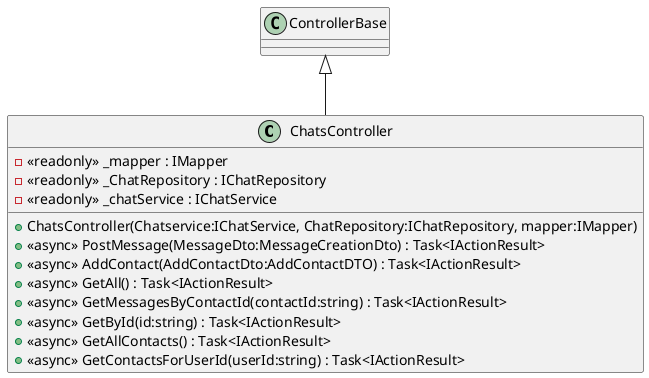 @startuml
class ChatsController {
    - <<readonly>> _mapper : IMapper
    - <<readonly>> _ChatRepository : IChatRepository
    - <<readonly>> _chatService : IChatService
    + ChatsController(Chatservice:IChatService, ChatRepository:IChatRepository, mapper:IMapper)
    + <<async>> PostMessage(MessageDto:MessageCreationDto) : Task<IActionResult>
    + <<async>> AddContact(AddContactDto:AddContactDTO) : Task<IActionResult>
    + <<async>> GetAll() : Task<IActionResult>
    + <<async>> GetMessagesByContactId(contactId:string) : Task<IActionResult>
    + <<async>> GetById(id:string) : Task<IActionResult>
    + <<async>> GetAllContacts() : Task<IActionResult>
    + <<async>> GetContactsForUserId(userId:string) : Task<IActionResult>
}
ControllerBase <|-- ChatsController
@enduml
